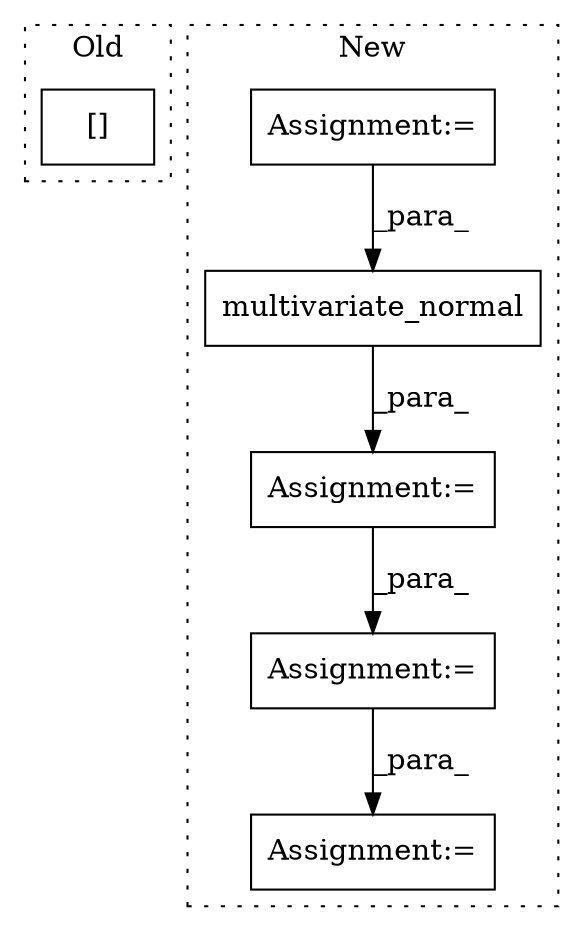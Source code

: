 digraph G {
subgraph cluster0 {
1 [label="[]" a="2" s="210,236" l="11,2" shape="box"];
label = "Old";
style="dotted";
}
subgraph cluster1 {
2 [label="multivariate_normal" a="32" s="274,315" l="20,1" shape="box"];
3 [label="Assignment:=" a="7" s="202" l="1" shape="box"];
4 [label="Assignment:=" a="7" s="359" l="1" shape="box"];
5 [label="Assignment:=" a="7" s="330" l="1" shape="box"];
6 [label="Assignment:=" a="7" s="422,499" l="53,2" shape="box"];
label = "New";
style="dotted";
}
2 -> 5 [label="_para_"];
3 -> 2 [label="_para_"];
4 -> 6 [label="_para_"];
5 -> 4 [label="_para_"];
}